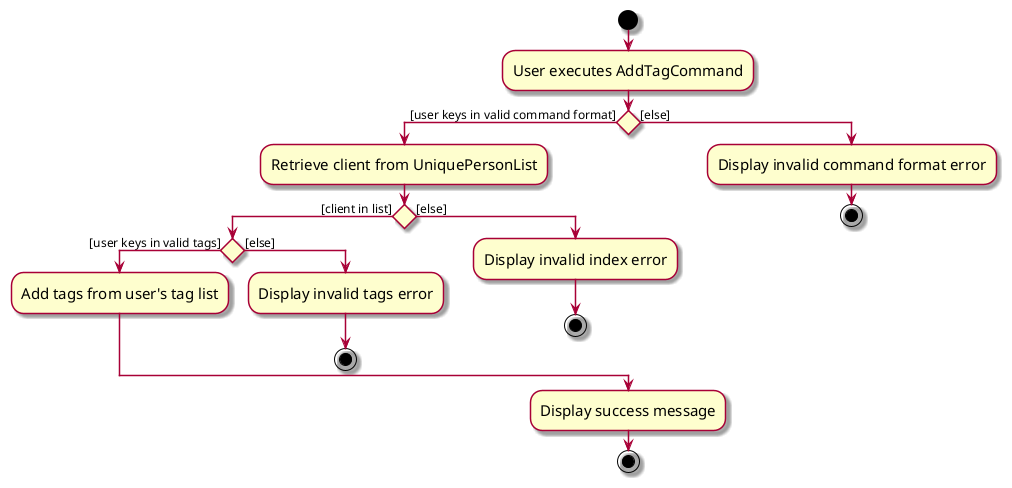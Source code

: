 @startuml
'https://plantuml.com/activity-diagram-beta
skin rose
skinparam ActivityFontSize 15
skinparam ArrowFontSize 12
start
:User executes AddTagCommand;

if () then ([user keys in valid command format])
    :Retrieve client from UniquePersonList;
    if () then ([client in list])

        if () then([user keys in valid tags])
            :Add tags from user's tag list;
        else ([else])
            :Display invalid tags error;
        stop
        endif
    else ([else])
        :Display invalid index error;
    stop
    endif
else ([else])
    :Display invalid command format error;
stop
endif
:Display success message;
stop
@enduml
